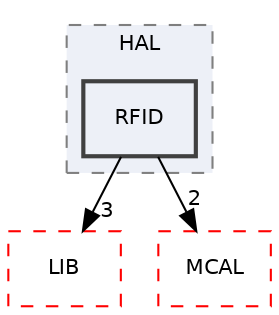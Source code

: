 digraph "C:/Users/Abnaby/Desktop/Unit_10_SecondTermProject/Unit_10_SecondTermProject/ECU1/ECU1_EntranceGate/ECU1_EntranceGate/HAL/RFID"
{
 // LATEX_PDF_SIZE
  edge [fontname="Helvetica",fontsize="10",labelfontname="Helvetica",labelfontsize="10"];
  node [fontname="Helvetica",fontsize="10",shape=record];
  compound=true
  subgraph clusterdir_0b6e2f7991ed6c9681b8c1f096215994 {
    graph [ bgcolor="#edf0f7", pencolor="grey50", style="filled,dashed,", label="HAL", fontname="Helvetica", fontsize="10", URL="dir_0b6e2f7991ed6c9681b8c1f096215994.html"]
  dir_e40c7fdfc60b93f6280063acb403e2ed [shape=box, label="RFID", style="filled,bold,", fillcolor="#edf0f7", color="grey25", URL="dir_e40c7fdfc60b93f6280063acb403e2ed.html"];
  }
  dir_8903c2bd059caa9672fba71be9c92043 [shape=box, label="LIB", style="dashed,", fillcolor="#edf0f7", color="red", URL="dir_8903c2bd059caa9672fba71be9c92043.html"];
  dir_8b93ceca14766a598076175380dcc417 [shape=box, label="MCAL", style="dashed,", fillcolor="#edf0f7", color="red", URL="dir_8b93ceca14766a598076175380dcc417.html"];
  dir_e40c7fdfc60b93f6280063acb403e2ed->dir_8903c2bd059caa9672fba71be9c92043 [headlabel="3", labeldistance=1.5 headhref="dir_000016_000011.html"];
  dir_e40c7fdfc60b93f6280063acb403e2ed->dir_8b93ceca14766a598076175380dcc417 [headlabel="2", labeldistance=1.5 headhref="dir_000016_000013.html"];
}
